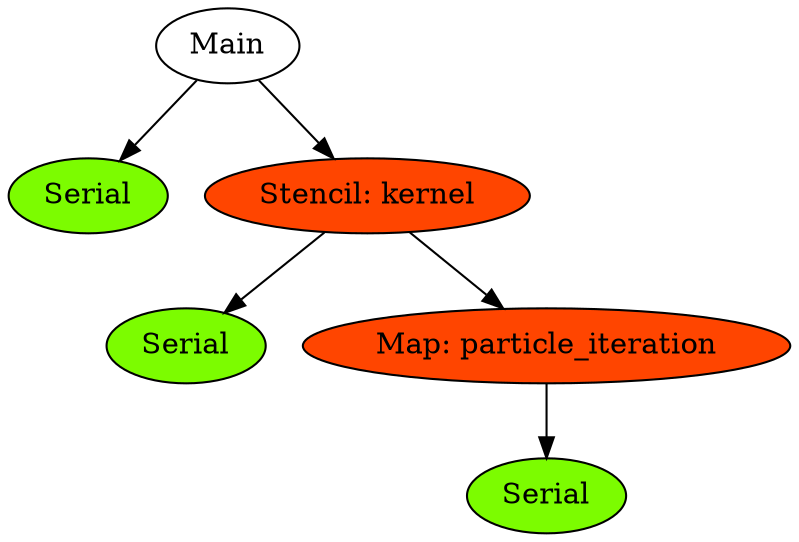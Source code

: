 // Abstract Pattern Tree
digraph {
	"2DB8UyMFHOtd7D0qeYYv" [label=Main]
	DuT7QrfSO8BW8MO2ItN9 [label=Serial fillcolor=lawngreen style=filled]
	veAF0eWToGxfVPNd1ZCh [label="Stencil: kernel" fillcolor=orangered style=filled]
	CUV0TE1eZfrnSe0pKG0L [label=Serial fillcolor=lawngreen style=filled]
	n2CMpyczjZbJV6vnKrye [label="Map: particle_iteration" fillcolor=orangered style=filled]
	"4bH7iO7oSF2gYOm6zj7q" [label=Serial fillcolor=lawngreen style=filled]
	"2DB8UyMFHOtd7D0qeYYv" -> DuT7QrfSO8BW8MO2ItN9
	"2DB8UyMFHOtd7D0qeYYv" -> veAF0eWToGxfVPNd1ZCh
	veAF0eWToGxfVPNd1ZCh -> CUV0TE1eZfrnSe0pKG0L
	veAF0eWToGxfVPNd1ZCh -> n2CMpyczjZbJV6vnKrye
	n2CMpyczjZbJV6vnKrye -> "4bH7iO7oSF2gYOm6zj7q"
}
